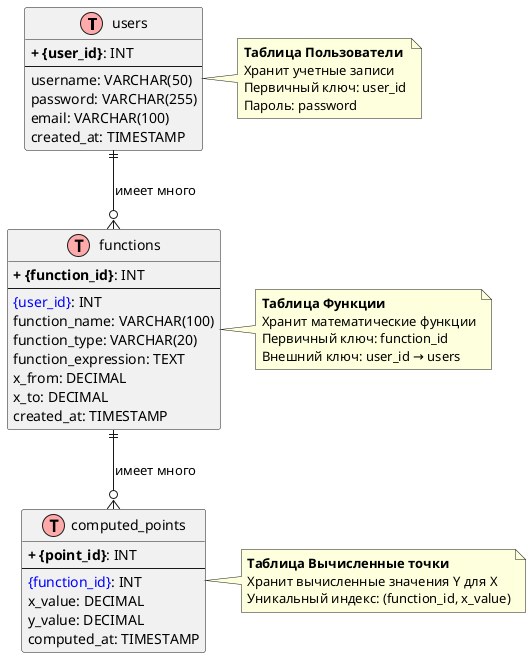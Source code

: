 @startuml
!define table(x) class x << (T,#FFAAAA) >>
!define primary_key(x) <b>+ {x}</b>
!define foreign_key(x) <color:blue>{x}</color>

hide methods
hide stereotypes

table(users) {
  primary_key(user_id): INT
  --
  username: VARCHAR(50)
  password: VARCHAR(255)
  email: VARCHAR(100)
  created_at: TIMESTAMP
}

table(functions) {
  primary_key(function_id): INT
  --
  foreign_key(user_id): INT
  function_name: VARCHAR(100)
  function_type: VARCHAR(20)
  function_expression: TEXT
  x_from: DECIMAL
  x_to: DECIMAL
  created_at: TIMESTAMP
}

table(computed_points) {
  primary_key(point_id): INT
  --
  foreign_key(function_id): INT
  x_value: DECIMAL
  y_value: DECIMAL
  computed_at: TIMESTAMP
}

users ||--o{ functions : "имеет много"
functions ||--o{ computed_points : "имеет много"

note right of users
  **Таблица Пользователи**
  Хранит учетные записи
  Первичный ключ: user_id
  Пароль: password
end note

note right of functions
  **Таблица Функции**
  Хранит математические функции
  Первичный ключ: function_id
  Внешний ключ: user_id → users
end note

note right of computed_points
  **Таблица Вычисленные точки**
  Хранит вычисленные значения Y для X
  Уникальный индекс: (function_id, x_value)
end note
@enduml